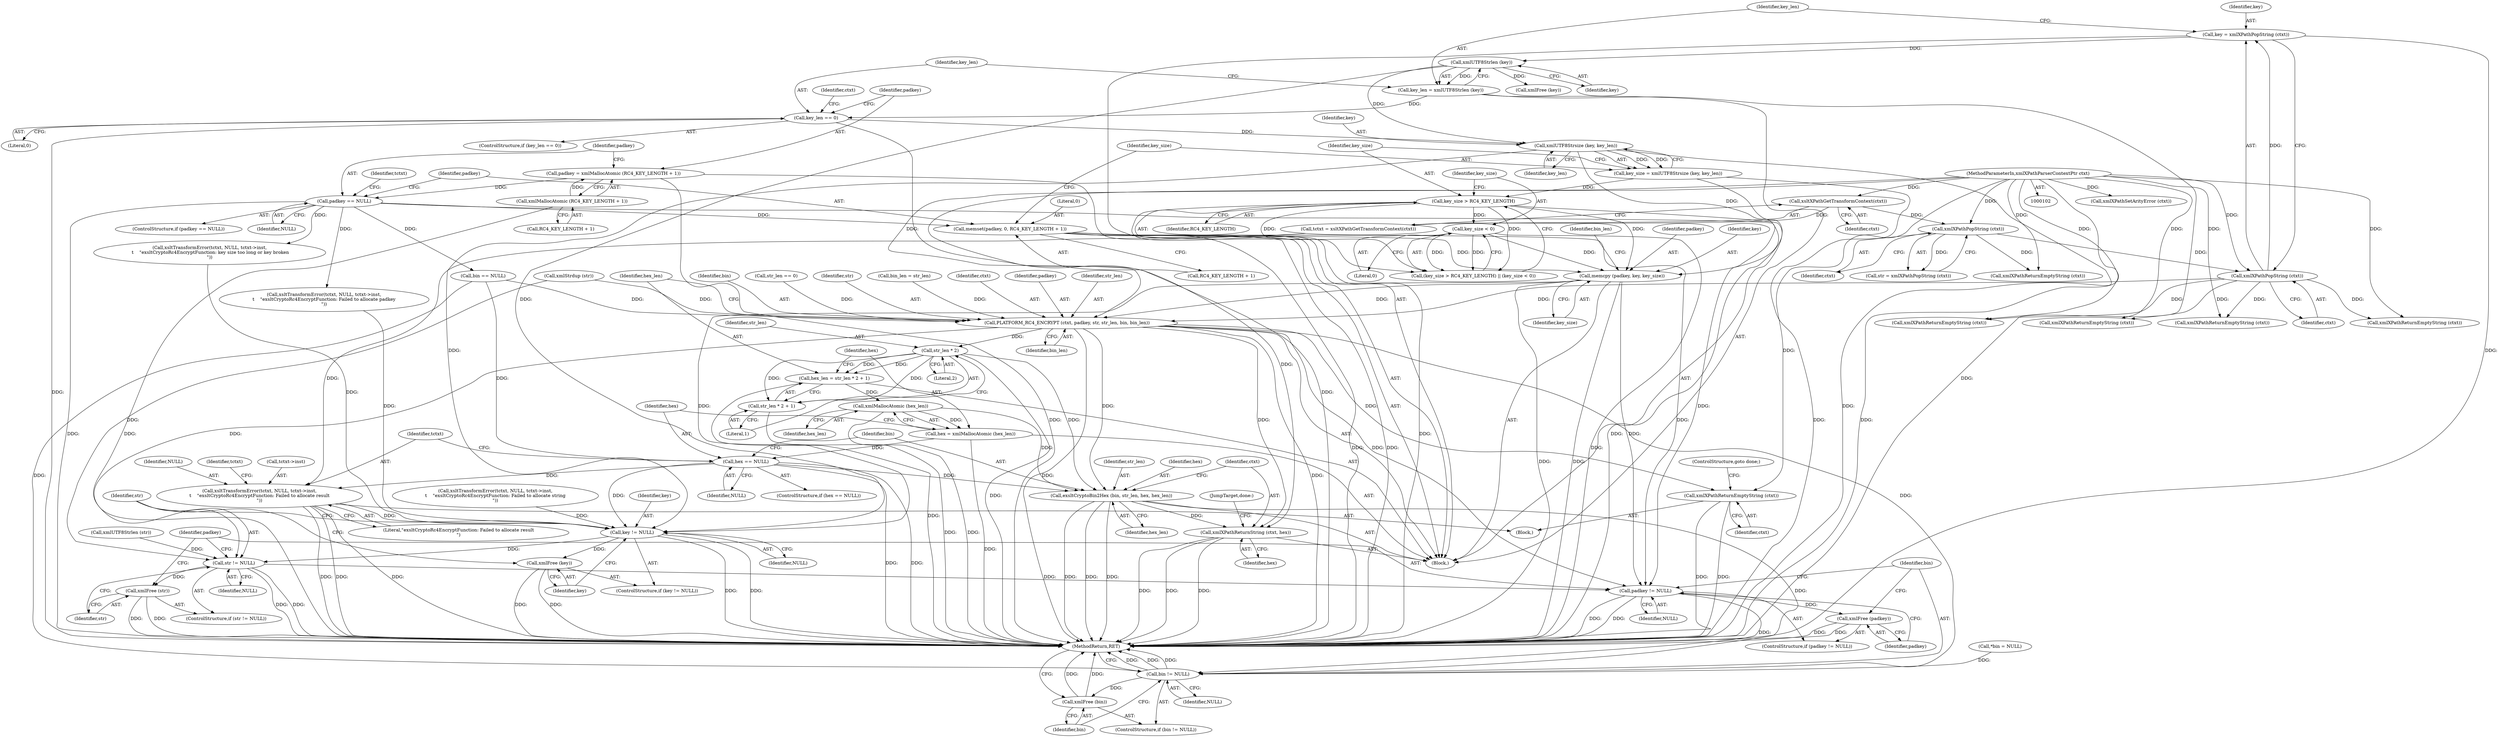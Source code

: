 digraph "1_Chrome_96dbafe288dbe2f0cc45fa3c39daf6d0c37acbab_1@API" {
"1000261" [label="(Call,memcpy (padkey, key, key_size))"];
"1000226" [label="(Call,memset(padkey, 0, RC4_KEY_LENGTH + 1))"];
"1000207" [label="(Call,padkey == NULL)"];
"1000200" [label="(Call,padkey = xmlMallocAtomic (RC4_KEY_LENGTH + 1))"];
"1000202" [label="(Call,xmlMallocAtomic (RC4_KEY_LENGTH + 1))"];
"1000234" [label="(Call,xmlUTF8Strsize (key, key_len))"];
"1000186" [label="(Call,xmlUTF8Strlen (key))"];
"1000180" [label="(Call,key = xmlXPathPopString (ctxt))"];
"1000182" [label="(Call,xmlXPathPopString (ctxt))"];
"1000164" [label="(Call,xmlXPathPopString (ctxt))"];
"1000160" [label="(Call,xsltXPathGetTransformContext(ctxt))"];
"1000103" [label="(MethodParameterIn,xmlXPathParserContextPtr ctxt)"];
"1000189" [label="(Call,key_len == 0)"];
"1000184" [label="(Call,key_len = xmlUTF8Strlen (key))"];
"1000239" [label="(Call,key_size > RC4_KEY_LENGTH)"];
"1000232" [label="(Call,key_size = xmlUTF8Strsize (key, key_len))"];
"1000242" [label="(Call,key_size < 0)"];
"1000292" [label="(Call,PLATFORM_RC4_ENCRYPT (ctxt, padkey, str, str_len, bin, bin_len))"];
"1000302" [label="(Call,str_len * 2)"];
"1000299" [label="(Call,hex_len = str_len * 2 + 1)"];
"1000308" [label="(Call,xmlMallocAtomic (hex_len))"];
"1000306" [label="(Call,hex = xmlMallocAtomic (hex_len))"];
"1000311" [label="(Call,hex == NULL)"];
"1000315" [label="(Call,xsltTransformError(tctxt, NULL, tctxt->inst,\n\t    \"exsltCryptoRc4EncryptFunction: Failed to allocate result\n\"))"];
"1000340" [label="(Call,key != NULL)"];
"1000343" [label="(Call,xmlFree (key))"];
"1000346" [label="(Call,str != NULL)"];
"1000349" [label="(Call,xmlFree (str))"];
"1000352" [label="(Call,padkey != NULL)"];
"1000355" [label="(Call,xmlFree (padkey))"];
"1000358" [label="(Call,bin != NULL)"];
"1000361" [label="(Call,xmlFree (bin))"];
"1000330" [label="(Call,exsltCryptoBin2Hex (bin, str_len, hex, hex_len))"];
"1000335" [label="(Call,xmlXPathReturnString (ctxt, hex))"];
"1000301" [label="(Call,str_len * 2 + 1)"];
"1000327" [label="(Call,xmlXPathReturnEmptyString (ctxt))"];
"1000193" [label="(Call,xmlXPathReturnEmptyString (ctxt))"];
"1000160" [label="(Call,xsltXPathGetTransformContext(ctxt))"];
"1000139" [label="(Call,*bin = NULL)"];
"1000105" [label="(Block,)"];
"1000345" [label="(ControlStructure,if (str != NULL))"];
"1000348" [label="(Identifier,NULL)"];
"1000295" [label="(Identifier,str)"];
"1000195" [label="(Call,xmlFree (key))"];
"1000310" [label="(ControlStructure,if (hex == NULL))"];
"1000273" [label="(Call,bin == NULL)"];
"1000200" [label="(Call,padkey = xmlMallocAtomic (RC4_KEY_LENGTH + 1))"];
"1000341" [label="(Identifier,key)"];
"1000242" [label="(Call,key_size < 0)"];
"1000318" [label="(Call,tctxt->inst)"];
"1000315" [label="(Call,xsltTransformError(tctxt, NULL, tctxt->inst,\n\t    \"exsltCryptoRc4EncryptFunction: Failed to allocate result\n\"))"];
"1000328" [label="(Identifier,ctxt)"];
"1000187" [label="(Identifier,key)"];
"1000307" [label="(Identifier,hex)"];
"1000316" [label="(Identifier,tctxt)"];
"1000258" [label="(Call,xmlXPathReturnEmptyString (ctxt))"];
"1000332" [label="(Identifier,str_len)"];
"1000226" [label="(Call,memset(padkey, 0, RC4_KEY_LENGTH + 1))"];
"1000103" [label="(MethodParameterIn,xmlXPathParserContextPtr ctxt)"];
"1000321" [label="(Literal,\"exsltCryptoRc4EncryptFunction: Failed to allocate result\n\")"];
"1000298" [label="(Identifier,bin_len)"];
"1000329" [label="(ControlStructure,goto done;)"];
"1000223" [label="(Call,xmlXPathReturnEmptyString (ctxt))"];
"1000356" [label="(Identifier,padkey)"];
"1000238" [label="(Call,(key_size > RC4_KEY_LENGTH) || (key_size < 0))"];
"1000354" [label="(Identifier,NULL)"];
"1000333" [label="(Identifier,hex)"];
"1000330" [label="(Call,exsltCryptoBin2Hex (bin, str_len, hex, hex_len))"];
"1000306" [label="(Call,hex = xmlMallocAtomic (hex_len))"];
"1000186" [label="(Call,xmlUTF8Strlen (key))"];
"1000266" [label="(Identifier,bin_len)"];
"1000206" [label="(ControlStructure,if (padkey == NULL))"];
"1000300" [label="(Identifier,hex_len)"];
"1000363" [label="(MethodReturn,RET)"];
"1000208" [label="(Identifier,padkey)"];
"1000194" [label="(Identifier,ctxt)"];
"1000349" [label="(Call,xmlFree (str))"];
"1000270" [label="(Call,xmlStrdup (str))"];
"1000236" [label="(Identifier,key_len)"];
"1000302" [label="(Call,str_len * 2)"];
"1000314" [label="(Block,)"];
"1000360" [label="(Identifier,NULL)"];
"1000264" [label="(Identifier,key_size)"];
"1000309" [label="(Identifier,hex_len)"];
"1000262" [label="(Identifier,padkey)"];
"1000190" [label="(Identifier,key_len)"];
"1000235" [label="(Identifier,key)"];
"1000289" [label="(Call,xmlXPathReturnEmptyString (ctxt))"];
"1000304" [label="(Literal,2)"];
"1000188" [label="(ControlStructure,if (key_len == 0))"];
"1000201" [label="(Identifier,padkey)"];
"1000353" [label="(Identifier,padkey)"];
"1000334" [label="(Identifier,hex_len)"];
"1000303" [label="(Identifier,str_len)"];
"1000184" [label="(Call,key_len = xmlUTF8Strlen (key))"];
"1000161" [label="(Identifier,ctxt)"];
"1000189" [label="(Call,key_len == 0)"];
"1000212" [label="(Identifier,tctxt)"];
"1000357" [label="(ControlStructure,if (bin != NULL))"];
"1000352" [label="(Call,padkey != NULL)"];
"1000239" [label="(Call,key_size > RC4_KEY_LENGTH)"];
"1000191" [label="(Literal,0)"];
"1000313" [label="(Identifier,NULL)"];
"1000361" [label="(Call,xmlFree (bin))"];
"1000327" [label="(Call,xmlXPathReturnEmptyString (ctxt))"];
"1000335" [label="(Call,xmlXPathReturnString (ctxt, hex))"];
"1000229" [label="(Call,RC4_KEY_LENGTH + 1)"];
"1000346" [label="(Call,str != NULL)"];
"1000244" [label="(Literal,0)"];
"1000277" [label="(Call,xsltTransformError(tctxt, NULL, tctxt->inst,\n\t    \"exsltCryptoRc4EncryptFunction: Failed to allocate string\n\"))"];
"1000241" [label="(Identifier,RC4_KEY_LENGTH)"];
"1000233" [label="(Identifier,key_size)"];
"1000337" [label="(Identifier,hex)"];
"1000207" [label="(Call,padkey == NULL)"];
"1000232" [label="(Call,key_size = xmlUTF8Strsize (key, key_len))"];
"1000246" [label="(Call,xsltTransformError(tctxt, NULL, tctxt->inst,\n \t    \"exsltCryptoRc4EncryptFunction: key size too long or key broken\n\"))"];
"1000162" [label="(Call,str = xmlXPathPopString (ctxt))"];
"1000202" [label="(Call,xmlMallocAtomic (RC4_KEY_LENGTH + 1))"];
"1000265" [label="(Call,bin_len = str_len)"];
"1000347" [label="(Identifier,str)"];
"1000362" [label="(Identifier,bin)"];
"1000305" [label="(Literal,1)"];
"1000338" [label="(JumpTarget,done:)"];
"1000343" [label="(Call,xmlFree (key))"];
"1000350" [label="(Identifier,str)"];
"1000355" [label="(Call,xmlFree (padkey))"];
"1000308" [label="(Call,xmlMallocAtomic (hex_len))"];
"1000317" [label="(Identifier,NULL)"];
"1000182" [label="(Call,xmlXPathPopString (ctxt))"];
"1000293" [label="(Identifier,ctxt)"];
"1000351" [label="(ControlStructure,if (padkey != NULL))"];
"1000183" [label="(Identifier,ctxt)"];
"1000359" [label="(Identifier,bin)"];
"1000340" [label="(Call,key != NULL)"];
"1000234" [label="(Call,xmlUTF8Strsize (key, key_len))"];
"1000203" [label="(Call,RC4_KEY_LENGTH + 1)"];
"1000185" [label="(Identifier,key_len)"];
"1000294" [label="(Identifier,padkey)"];
"1000180" [label="(Call,key = xmlXPathPopString (ctxt))"];
"1000263" [label="(Identifier,key)"];
"1000344" [label="(Identifier,key)"];
"1000292" [label="(Call,PLATFORM_RC4_ENCRYPT (ctxt, padkey, str, str_len, bin, bin_len))"];
"1000240" [label="(Identifier,key_size)"];
"1000168" [label="(Call,xmlUTF8Strlen (str))"];
"1000324" [label="(Identifier,tctxt)"];
"1000158" [label="(Call,tctxt = xsltXPathGetTransformContext(ctxt))"];
"1000312" [label="(Identifier,hex)"];
"1000336" [label="(Identifier,ctxt)"];
"1000296" [label="(Identifier,str_len)"];
"1000297" [label="(Identifier,bin)"];
"1000339" [label="(ControlStructure,if (key != NULL))"];
"1000342" [label="(Identifier,NULL)"];
"1000331" [label="(Identifier,bin)"];
"1000228" [label="(Literal,0)"];
"1000261" [label="(Call,memcpy (padkey, key, key_size))"];
"1000227" [label="(Identifier,padkey)"];
"1000211" [label="(Call,xsltTransformError(tctxt, NULL, tctxt->inst,\n\t    \"exsltCryptoRc4EncryptFunction: Failed to allocate padkey\n\"))"];
"1000299" [label="(Call,hex_len = str_len * 2 + 1)"];
"1000311" [label="(Call,hex == NULL)"];
"1000171" [label="(Call,str_len == 0)"];
"1000181" [label="(Identifier,key)"];
"1000358" [label="(Call,bin != NULL)"];
"1000209" [label="(Identifier,NULL)"];
"1000155" [label="(Call,xmlXPathSetArityError (ctxt))"];
"1000165" [label="(Identifier,ctxt)"];
"1000164" [label="(Call,xmlXPathPopString (ctxt))"];
"1000301" [label="(Call,str_len * 2 + 1)"];
"1000243" [label="(Identifier,key_size)"];
"1000175" [label="(Call,xmlXPathReturnEmptyString (ctxt))"];
"1000261" -> "1000105"  [label="AST: "];
"1000261" -> "1000264"  [label="CFG: "];
"1000262" -> "1000261"  [label="AST: "];
"1000263" -> "1000261"  [label="AST: "];
"1000264" -> "1000261"  [label="AST: "];
"1000266" -> "1000261"  [label="CFG: "];
"1000261" -> "1000363"  [label="DDG: "];
"1000261" -> "1000363"  [label="DDG: "];
"1000226" -> "1000261"  [label="DDG: "];
"1000234" -> "1000261"  [label="DDG: "];
"1000239" -> "1000261"  [label="DDG: "];
"1000242" -> "1000261"  [label="DDG: "];
"1000261" -> "1000292"  [label="DDG: "];
"1000261" -> "1000340"  [label="DDG: "];
"1000261" -> "1000352"  [label="DDG: "];
"1000226" -> "1000105"  [label="AST: "];
"1000226" -> "1000229"  [label="CFG: "];
"1000227" -> "1000226"  [label="AST: "];
"1000228" -> "1000226"  [label="AST: "];
"1000229" -> "1000226"  [label="AST: "];
"1000233" -> "1000226"  [label="CFG: "];
"1000226" -> "1000363"  [label="DDG: "];
"1000226" -> "1000363"  [label="DDG: "];
"1000207" -> "1000226"  [label="DDG: "];
"1000226" -> "1000352"  [label="DDG: "];
"1000207" -> "1000206"  [label="AST: "];
"1000207" -> "1000209"  [label="CFG: "];
"1000208" -> "1000207"  [label="AST: "];
"1000209" -> "1000207"  [label="AST: "];
"1000212" -> "1000207"  [label="CFG: "];
"1000227" -> "1000207"  [label="CFG: "];
"1000207" -> "1000363"  [label="DDG: "];
"1000200" -> "1000207"  [label="DDG: "];
"1000207" -> "1000211"  [label="DDG: "];
"1000207" -> "1000246"  [label="DDG: "];
"1000207" -> "1000273"  [label="DDG: "];
"1000207" -> "1000352"  [label="DDG: "];
"1000200" -> "1000105"  [label="AST: "];
"1000200" -> "1000202"  [label="CFG: "];
"1000201" -> "1000200"  [label="AST: "];
"1000202" -> "1000200"  [label="AST: "];
"1000208" -> "1000200"  [label="CFG: "];
"1000200" -> "1000363"  [label="DDG: "];
"1000202" -> "1000200"  [label="DDG: "];
"1000202" -> "1000203"  [label="CFG: "];
"1000203" -> "1000202"  [label="AST: "];
"1000202" -> "1000363"  [label="DDG: "];
"1000234" -> "1000232"  [label="AST: "];
"1000234" -> "1000236"  [label="CFG: "];
"1000235" -> "1000234"  [label="AST: "];
"1000236" -> "1000234"  [label="AST: "];
"1000232" -> "1000234"  [label="CFG: "];
"1000234" -> "1000363"  [label="DDG: "];
"1000234" -> "1000232"  [label="DDG: "];
"1000234" -> "1000232"  [label="DDG: "];
"1000186" -> "1000234"  [label="DDG: "];
"1000189" -> "1000234"  [label="DDG: "];
"1000234" -> "1000340"  [label="DDG: "];
"1000186" -> "1000184"  [label="AST: "];
"1000186" -> "1000187"  [label="CFG: "];
"1000187" -> "1000186"  [label="AST: "];
"1000184" -> "1000186"  [label="CFG: "];
"1000186" -> "1000184"  [label="DDG: "];
"1000180" -> "1000186"  [label="DDG: "];
"1000186" -> "1000195"  [label="DDG: "];
"1000186" -> "1000340"  [label="DDG: "];
"1000180" -> "1000105"  [label="AST: "];
"1000180" -> "1000182"  [label="CFG: "];
"1000181" -> "1000180"  [label="AST: "];
"1000182" -> "1000180"  [label="AST: "];
"1000185" -> "1000180"  [label="CFG: "];
"1000180" -> "1000363"  [label="DDG: "];
"1000182" -> "1000180"  [label="DDG: "];
"1000182" -> "1000183"  [label="CFG: "];
"1000183" -> "1000182"  [label="AST: "];
"1000164" -> "1000182"  [label="DDG: "];
"1000103" -> "1000182"  [label="DDG: "];
"1000182" -> "1000193"  [label="DDG: "];
"1000182" -> "1000223"  [label="DDG: "];
"1000182" -> "1000258"  [label="DDG: "];
"1000182" -> "1000289"  [label="DDG: "];
"1000182" -> "1000292"  [label="DDG: "];
"1000164" -> "1000162"  [label="AST: "];
"1000164" -> "1000165"  [label="CFG: "];
"1000165" -> "1000164"  [label="AST: "];
"1000162" -> "1000164"  [label="CFG: "];
"1000164" -> "1000162"  [label="DDG: "];
"1000160" -> "1000164"  [label="DDG: "];
"1000103" -> "1000164"  [label="DDG: "];
"1000164" -> "1000175"  [label="DDG: "];
"1000160" -> "1000158"  [label="AST: "];
"1000160" -> "1000161"  [label="CFG: "];
"1000161" -> "1000160"  [label="AST: "];
"1000158" -> "1000160"  [label="CFG: "];
"1000160" -> "1000158"  [label="DDG: "];
"1000103" -> "1000160"  [label="DDG: "];
"1000103" -> "1000102"  [label="AST: "];
"1000103" -> "1000363"  [label="DDG: "];
"1000103" -> "1000155"  [label="DDG: "];
"1000103" -> "1000175"  [label="DDG: "];
"1000103" -> "1000193"  [label="DDG: "];
"1000103" -> "1000223"  [label="DDG: "];
"1000103" -> "1000258"  [label="DDG: "];
"1000103" -> "1000289"  [label="DDG: "];
"1000103" -> "1000292"  [label="DDG: "];
"1000103" -> "1000327"  [label="DDG: "];
"1000103" -> "1000335"  [label="DDG: "];
"1000189" -> "1000188"  [label="AST: "];
"1000189" -> "1000191"  [label="CFG: "];
"1000190" -> "1000189"  [label="AST: "];
"1000191" -> "1000189"  [label="AST: "];
"1000194" -> "1000189"  [label="CFG: "];
"1000201" -> "1000189"  [label="CFG: "];
"1000189" -> "1000363"  [label="DDG: "];
"1000189" -> "1000363"  [label="DDG: "];
"1000184" -> "1000189"  [label="DDG: "];
"1000184" -> "1000105"  [label="AST: "];
"1000185" -> "1000184"  [label="AST: "];
"1000190" -> "1000184"  [label="CFG: "];
"1000184" -> "1000363"  [label="DDG: "];
"1000239" -> "1000238"  [label="AST: "];
"1000239" -> "1000241"  [label="CFG: "];
"1000240" -> "1000239"  [label="AST: "];
"1000241" -> "1000239"  [label="AST: "];
"1000243" -> "1000239"  [label="CFG: "];
"1000238" -> "1000239"  [label="CFG: "];
"1000239" -> "1000363"  [label="DDG: "];
"1000239" -> "1000363"  [label="DDG: "];
"1000239" -> "1000238"  [label="DDG: "];
"1000239" -> "1000238"  [label="DDG: "];
"1000232" -> "1000239"  [label="DDG: "];
"1000239" -> "1000242"  [label="DDG: "];
"1000232" -> "1000105"  [label="AST: "];
"1000233" -> "1000232"  [label="AST: "];
"1000240" -> "1000232"  [label="CFG: "];
"1000232" -> "1000363"  [label="DDG: "];
"1000242" -> "1000238"  [label="AST: "];
"1000242" -> "1000244"  [label="CFG: "];
"1000243" -> "1000242"  [label="AST: "];
"1000244" -> "1000242"  [label="AST: "];
"1000238" -> "1000242"  [label="CFG: "];
"1000242" -> "1000363"  [label="DDG: "];
"1000242" -> "1000238"  [label="DDG: "];
"1000242" -> "1000238"  [label="DDG: "];
"1000292" -> "1000105"  [label="AST: "];
"1000292" -> "1000298"  [label="CFG: "];
"1000293" -> "1000292"  [label="AST: "];
"1000294" -> "1000292"  [label="AST: "];
"1000295" -> "1000292"  [label="AST: "];
"1000296" -> "1000292"  [label="AST: "];
"1000297" -> "1000292"  [label="AST: "];
"1000298" -> "1000292"  [label="AST: "];
"1000300" -> "1000292"  [label="CFG: "];
"1000292" -> "1000363"  [label="DDG: "];
"1000292" -> "1000363"  [label="DDG: "];
"1000270" -> "1000292"  [label="DDG: "];
"1000171" -> "1000292"  [label="DDG: "];
"1000273" -> "1000292"  [label="DDG: "];
"1000265" -> "1000292"  [label="DDG: "];
"1000292" -> "1000302"  [label="DDG: "];
"1000292" -> "1000327"  [label="DDG: "];
"1000292" -> "1000330"  [label="DDG: "];
"1000292" -> "1000335"  [label="DDG: "];
"1000292" -> "1000346"  [label="DDG: "];
"1000292" -> "1000352"  [label="DDG: "];
"1000292" -> "1000358"  [label="DDG: "];
"1000302" -> "1000301"  [label="AST: "];
"1000302" -> "1000304"  [label="CFG: "];
"1000303" -> "1000302"  [label="AST: "];
"1000304" -> "1000302"  [label="AST: "];
"1000305" -> "1000302"  [label="CFG: "];
"1000302" -> "1000363"  [label="DDG: "];
"1000302" -> "1000299"  [label="DDG: "];
"1000302" -> "1000299"  [label="DDG: "];
"1000302" -> "1000301"  [label="DDG: "];
"1000302" -> "1000301"  [label="DDG: "];
"1000302" -> "1000330"  [label="DDG: "];
"1000299" -> "1000105"  [label="AST: "];
"1000299" -> "1000301"  [label="CFG: "];
"1000300" -> "1000299"  [label="AST: "];
"1000301" -> "1000299"  [label="AST: "];
"1000307" -> "1000299"  [label="CFG: "];
"1000299" -> "1000363"  [label="DDG: "];
"1000299" -> "1000308"  [label="DDG: "];
"1000308" -> "1000306"  [label="AST: "];
"1000308" -> "1000309"  [label="CFG: "];
"1000309" -> "1000308"  [label="AST: "];
"1000306" -> "1000308"  [label="CFG: "];
"1000308" -> "1000363"  [label="DDG: "];
"1000308" -> "1000306"  [label="DDG: "];
"1000308" -> "1000330"  [label="DDG: "];
"1000306" -> "1000105"  [label="AST: "];
"1000307" -> "1000306"  [label="AST: "];
"1000312" -> "1000306"  [label="CFG: "];
"1000306" -> "1000363"  [label="DDG: "];
"1000306" -> "1000311"  [label="DDG: "];
"1000311" -> "1000310"  [label="AST: "];
"1000311" -> "1000313"  [label="CFG: "];
"1000312" -> "1000311"  [label="AST: "];
"1000313" -> "1000311"  [label="AST: "];
"1000316" -> "1000311"  [label="CFG: "];
"1000331" -> "1000311"  [label="CFG: "];
"1000311" -> "1000363"  [label="DDG: "];
"1000311" -> "1000363"  [label="DDG: "];
"1000273" -> "1000311"  [label="DDG: "];
"1000311" -> "1000315"  [label="DDG: "];
"1000311" -> "1000330"  [label="DDG: "];
"1000311" -> "1000340"  [label="DDG: "];
"1000315" -> "1000314"  [label="AST: "];
"1000315" -> "1000321"  [label="CFG: "];
"1000316" -> "1000315"  [label="AST: "];
"1000317" -> "1000315"  [label="AST: "];
"1000318" -> "1000315"  [label="AST: "];
"1000321" -> "1000315"  [label="AST: "];
"1000324" -> "1000315"  [label="CFG: "];
"1000315" -> "1000363"  [label="DDG: "];
"1000315" -> "1000363"  [label="DDG: "];
"1000315" -> "1000363"  [label="DDG: "];
"1000158" -> "1000315"  [label="DDG: "];
"1000315" -> "1000340"  [label="DDG: "];
"1000340" -> "1000339"  [label="AST: "];
"1000340" -> "1000342"  [label="CFG: "];
"1000341" -> "1000340"  [label="AST: "];
"1000342" -> "1000340"  [label="AST: "];
"1000344" -> "1000340"  [label="CFG: "];
"1000347" -> "1000340"  [label="CFG: "];
"1000340" -> "1000363"  [label="DDG: "];
"1000340" -> "1000363"  [label="DDG: "];
"1000246" -> "1000340"  [label="DDG: "];
"1000211" -> "1000340"  [label="DDG: "];
"1000277" -> "1000340"  [label="DDG: "];
"1000340" -> "1000343"  [label="DDG: "];
"1000340" -> "1000346"  [label="DDG: "];
"1000343" -> "1000339"  [label="AST: "];
"1000343" -> "1000344"  [label="CFG: "];
"1000344" -> "1000343"  [label="AST: "];
"1000347" -> "1000343"  [label="CFG: "];
"1000343" -> "1000363"  [label="DDG: "];
"1000343" -> "1000363"  [label="DDG: "];
"1000346" -> "1000345"  [label="AST: "];
"1000346" -> "1000348"  [label="CFG: "];
"1000347" -> "1000346"  [label="AST: "];
"1000348" -> "1000346"  [label="AST: "];
"1000350" -> "1000346"  [label="CFG: "];
"1000353" -> "1000346"  [label="CFG: "];
"1000346" -> "1000363"  [label="DDG: "];
"1000346" -> "1000363"  [label="DDG: "];
"1000168" -> "1000346"  [label="DDG: "];
"1000270" -> "1000346"  [label="DDG: "];
"1000346" -> "1000349"  [label="DDG: "];
"1000346" -> "1000352"  [label="DDG: "];
"1000349" -> "1000345"  [label="AST: "];
"1000349" -> "1000350"  [label="CFG: "];
"1000350" -> "1000349"  [label="AST: "];
"1000353" -> "1000349"  [label="CFG: "];
"1000349" -> "1000363"  [label="DDG: "];
"1000349" -> "1000363"  [label="DDG: "];
"1000352" -> "1000351"  [label="AST: "];
"1000352" -> "1000354"  [label="CFG: "];
"1000353" -> "1000352"  [label="AST: "];
"1000354" -> "1000352"  [label="AST: "];
"1000356" -> "1000352"  [label="CFG: "];
"1000359" -> "1000352"  [label="CFG: "];
"1000352" -> "1000363"  [label="DDG: "];
"1000352" -> "1000363"  [label="DDG: "];
"1000352" -> "1000355"  [label="DDG: "];
"1000352" -> "1000358"  [label="DDG: "];
"1000355" -> "1000351"  [label="AST: "];
"1000355" -> "1000356"  [label="CFG: "];
"1000356" -> "1000355"  [label="AST: "];
"1000359" -> "1000355"  [label="CFG: "];
"1000355" -> "1000363"  [label="DDG: "];
"1000355" -> "1000363"  [label="DDG: "];
"1000358" -> "1000357"  [label="AST: "];
"1000358" -> "1000360"  [label="CFG: "];
"1000359" -> "1000358"  [label="AST: "];
"1000360" -> "1000358"  [label="AST: "];
"1000362" -> "1000358"  [label="CFG: "];
"1000363" -> "1000358"  [label="CFG: "];
"1000358" -> "1000363"  [label="DDG: "];
"1000358" -> "1000363"  [label="DDG: "];
"1000358" -> "1000363"  [label="DDG: "];
"1000330" -> "1000358"  [label="DDG: "];
"1000139" -> "1000358"  [label="DDG: "];
"1000273" -> "1000358"  [label="DDG: "];
"1000358" -> "1000361"  [label="DDG: "];
"1000361" -> "1000357"  [label="AST: "];
"1000361" -> "1000362"  [label="CFG: "];
"1000362" -> "1000361"  [label="AST: "];
"1000363" -> "1000361"  [label="CFG: "];
"1000361" -> "1000363"  [label="DDG: "];
"1000361" -> "1000363"  [label="DDG: "];
"1000330" -> "1000105"  [label="AST: "];
"1000330" -> "1000334"  [label="CFG: "];
"1000331" -> "1000330"  [label="AST: "];
"1000332" -> "1000330"  [label="AST: "];
"1000333" -> "1000330"  [label="AST: "];
"1000334" -> "1000330"  [label="AST: "];
"1000336" -> "1000330"  [label="CFG: "];
"1000330" -> "1000363"  [label="DDG: "];
"1000330" -> "1000363"  [label="DDG: "];
"1000330" -> "1000363"  [label="DDG: "];
"1000330" -> "1000335"  [label="DDG: "];
"1000335" -> "1000105"  [label="AST: "];
"1000335" -> "1000337"  [label="CFG: "];
"1000336" -> "1000335"  [label="AST: "];
"1000337" -> "1000335"  [label="AST: "];
"1000338" -> "1000335"  [label="CFG: "];
"1000335" -> "1000363"  [label="DDG: "];
"1000335" -> "1000363"  [label="DDG: "];
"1000335" -> "1000363"  [label="DDG: "];
"1000301" -> "1000305"  [label="CFG: "];
"1000305" -> "1000301"  [label="AST: "];
"1000301" -> "1000363"  [label="DDG: "];
"1000327" -> "1000314"  [label="AST: "];
"1000327" -> "1000328"  [label="CFG: "];
"1000328" -> "1000327"  [label="AST: "];
"1000329" -> "1000327"  [label="CFG: "];
"1000327" -> "1000363"  [label="DDG: "];
"1000327" -> "1000363"  [label="DDG: "];
}
